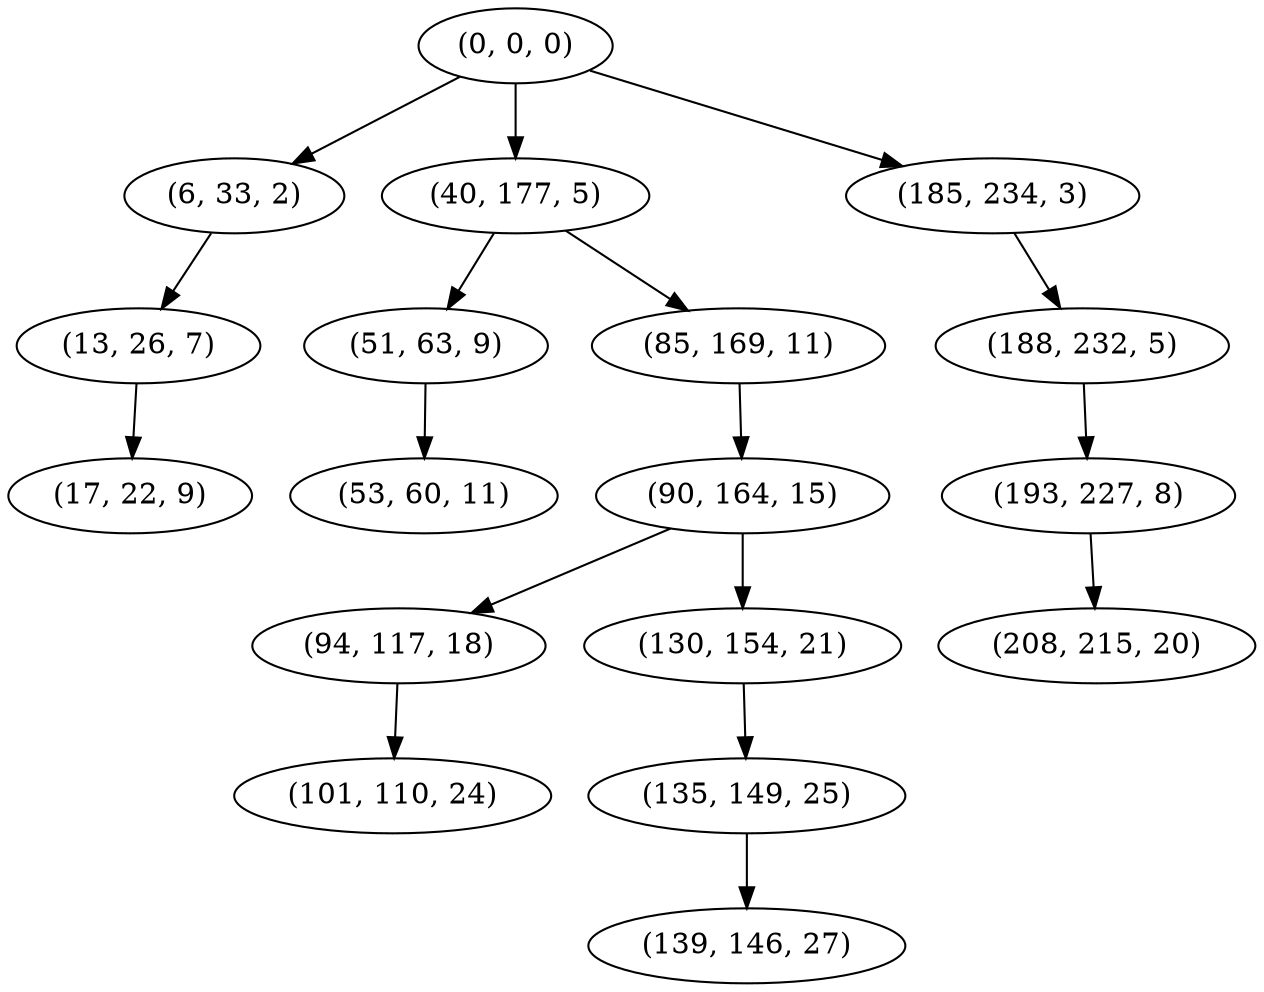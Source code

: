 digraph tree {
    "(0, 0, 0)";
    "(6, 33, 2)";
    "(13, 26, 7)";
    "(17, 22, 9)";
    "(40, 177, 5)";
    "(51, 63, 9)";
    "(53, 60, 11)";
    "(85, 169, 11)";
    "(90, 164, 15)";
    "(94, 117, 18)";
    "(101, 110, 24)";
    "(130, 154, 21)";
    "(135, 149, 25)";
    "(139, 146, 27)";
    "(185, 234, 3)";
    "(188, 232, 5)";
    "(193, 227, 8)";
    "(208, 215, 20)";
    "(0, 0, 0)" -> "(6, 33, 2)";
    "(0, 0, 0)" -> "(40, 177, 5)";
    "(0, 0, 0)" -> "(185, 234, 3)";
    "(6, 33, 2)" -> "(13, 26, 7)";
    "(13, 26, 7)" -> "(17, 22, 9)";
    "(40, 177, 5)" -> "(51, 63, 9)";
    "(40, 177, 5)" -> "(85, 169, 11)";
    "(51, 63, 9)" -> "(53, 60, 11)";
    "(85, 169, 11)" -> "(90, 164, 15)";
    "(90, 164, 15)" -> "(94, 117, 18)";
    "(90, 164, 15)" -> "(130, 154, 21)";
    "(94, 117, 18)" -> "(101, 110, 24)";
    "(130, 154, 21)" -> "(135, 149, 25)";
    "(135, 149, 25)" -> "(139, 146, 27)";
    "(185, 234, 3)" -> "(188, 232, 5)";
    "(188, 232, 5)" -> "(193, 227, 8)";
    "(193, 227, 8)" -> "(208, 215, 20)";
}

